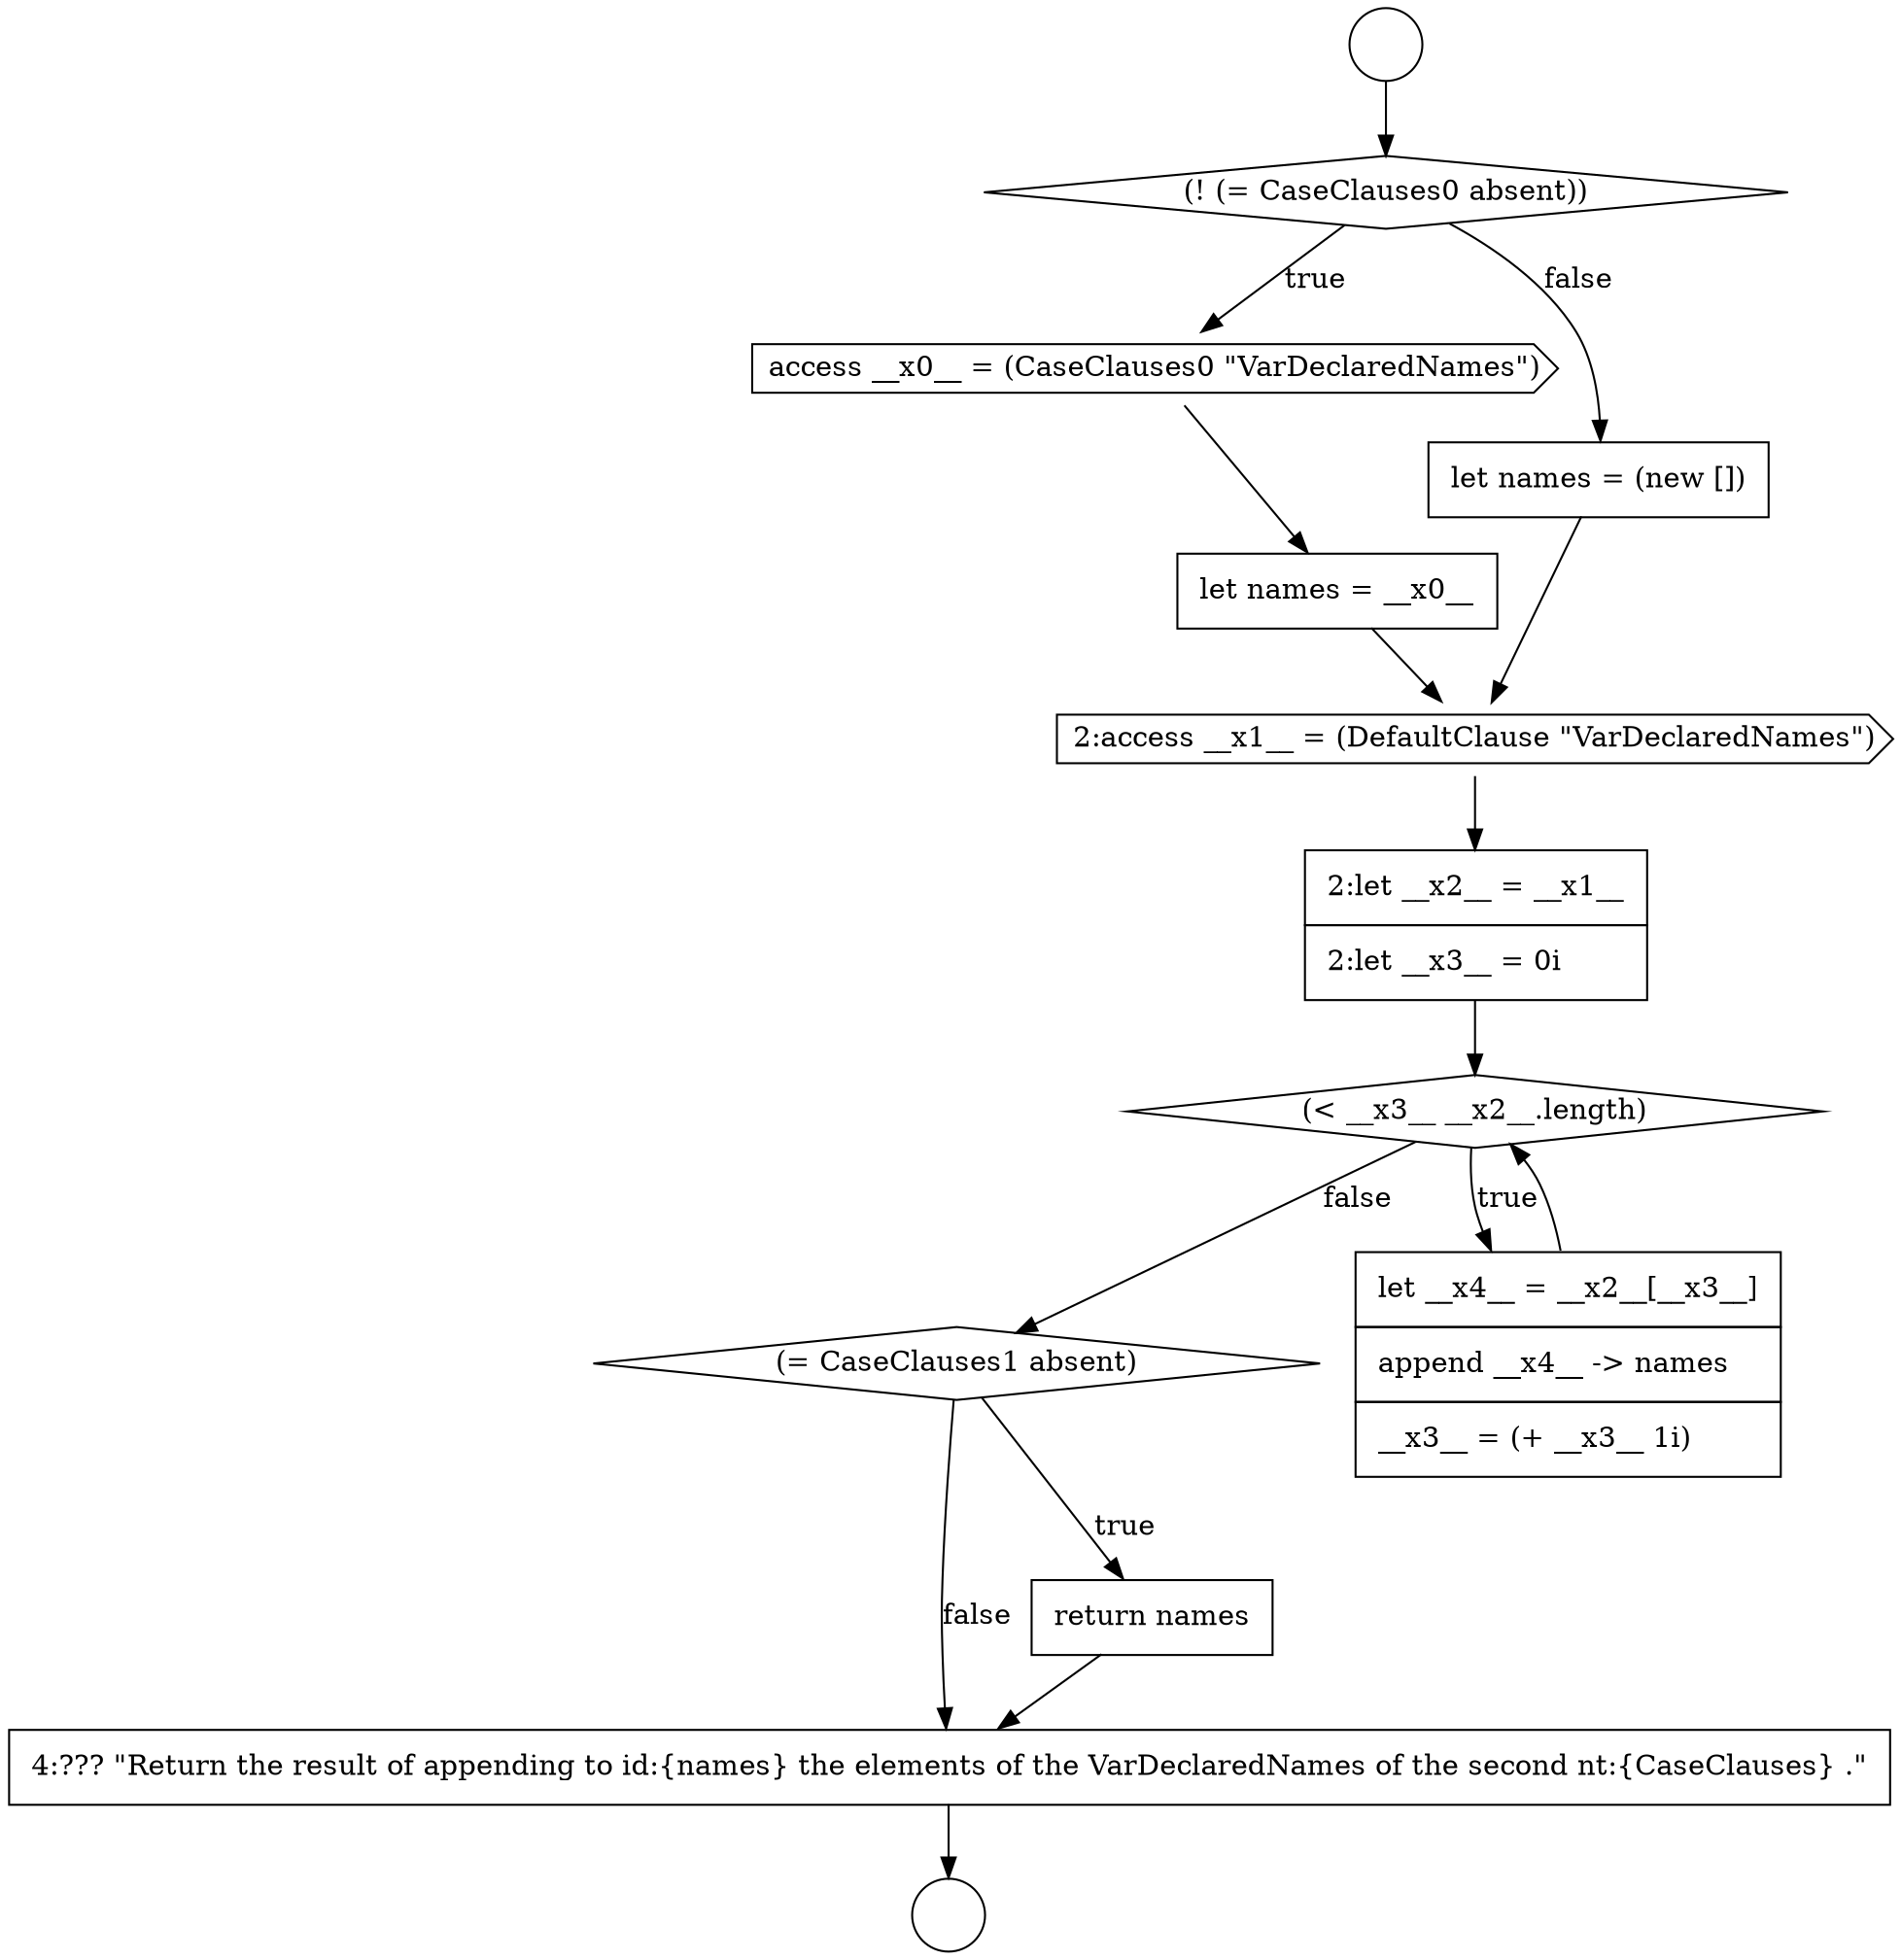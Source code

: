 digraph {
  node8306 [shape=none, margin=0, label=<<font color="black">
    <table border="0" cellborder="1" cellspacing="0" cellpadding="10">
      <tr><td align="left">4:??? &quot;Return the result of appending to id:{names} the elements of the VarDeclaredNames of the second nt:{CaseClauses} .&quot;</td></tr>
    </table>
  </font>> color="black" fillcolor="white" style=filled]
  node8302 [shape=diamond, label=<<font color="black">(&lt; __x3__ __x2__.length)</font>> color="black" fillcolor="white" style=filled]
  node8297 [shape=cds, label=<<font color="black">access __x0__ = (CaseClauses0 &quot;VarDeclaredNames&quot;)</font>> color="black" fillcolor="white" style=filled]
  node8294 [shape=circle label=" " color="black" fillcolor="white" style=filled]
  node8295 [shape=circle label=" " color="black" fillcolor="white" style=filled]
  node8299 [shape=none, margin=0, label=<<font color="black">
    <table border="0" cellborder="1" cellspacing="0" cellpadding="10">
      <tr><td align="left">let names = (new [])</td></tr>
    </table>
  </font>> color="black" fillcolor="white" style=filled]
  node8304 [shape=diamond, label=<<font color="black">(= CaseClauses1 absent)</font>> color="black" fillcolor="white" style=filled]
  node8296 [shape=diamond, label=<<font color="black">(! (= CaseClauses0 absent))</font>> color="black" fillcolor="white" style=filled]
  node8305 [shape=none, margin=0, label=<<font color="black">
    <table border="0" cellborder="1" cellspacing="0" cellpadding="10">
      <tr><td align="left">return names</td></tr>
    </table>
  </font>> color="black" fillcolor="white" style=filled]
  node8298 [shape=none, margin=0, label=<<font color="black">
    <table border="0" cellborder="1" cellspacing="0" cellpadding="10">
      <tr><td align="left">let names = __x0__</td></tr>
    </table>
  </font>> color="black" fillcolor="white" style=filled]
  node8303 [shape=none, margin=0, label=<<font color="black">
    <table border="0" cellborder="1" cellspacing="0" cellpadding="10">
      <tr><td align="left">let __x4__ = __x2__[__x3__]</td></tr>
      <tr><td align="left">append __x4__ -&gt; names</td></tr>
      <tr><td align="left">__x3__ = (+ __x3__ 1i)</td></tr>
    </table>
  </font>> color="black" fillcolor="white" style=filled]
  node8300 [shape=cds, label=<<font color="black">2:access __x1__ = (DefaultClause &quot;VarDeclaredNames&quot;)</font>> color="black" fillcolor="white" style=filled]
  node8301 [shape=none, margin=0, label=<<font color="black">
    <table border="0" cellborder="1" cellspacing="0" cellpadding="10">
      <tr><td align="left">2:let __x2__ = __x1__</td></tr>
      <tr><td align="left">2:let __x3__ = 0i</td></tr>
    </table>
  </font>> color="black" fillcolor="white" style=filled]
  node8306 -> node8295 [ color="black"]
  node8302 -> node8303 [label=<<font color="black">true</font>> color="black"]
  node8302 -> node8304 [label=<<font color="black">false</font>> color="black"]
  node8297 -> node8298 [ color="black"]
  node8301 -> node8302 [ color="black"]
  node8296 -> node8297 [label=<<font color="black">true</font>> color="black"]
  node8296 -> node8299 [label=<<font color="black">false</font>> color="black"]
  node8303 -> node8302 [ color="black"]
  node8305 -> node8306 [ color="black"]
  node8299 -> node8300 [ color="black"]
  node8298 -> node8300 [ color="black"]
  node8304 -> node8305 [label=<<font color="black">true</font>> color="black"]
  node8304 -> node8306 [label=<<font color="black">false</font>> color="black"]
  node8300 -> node8301 [ color="black"]
  node8294 -> node8296 [ color="black"]
}
